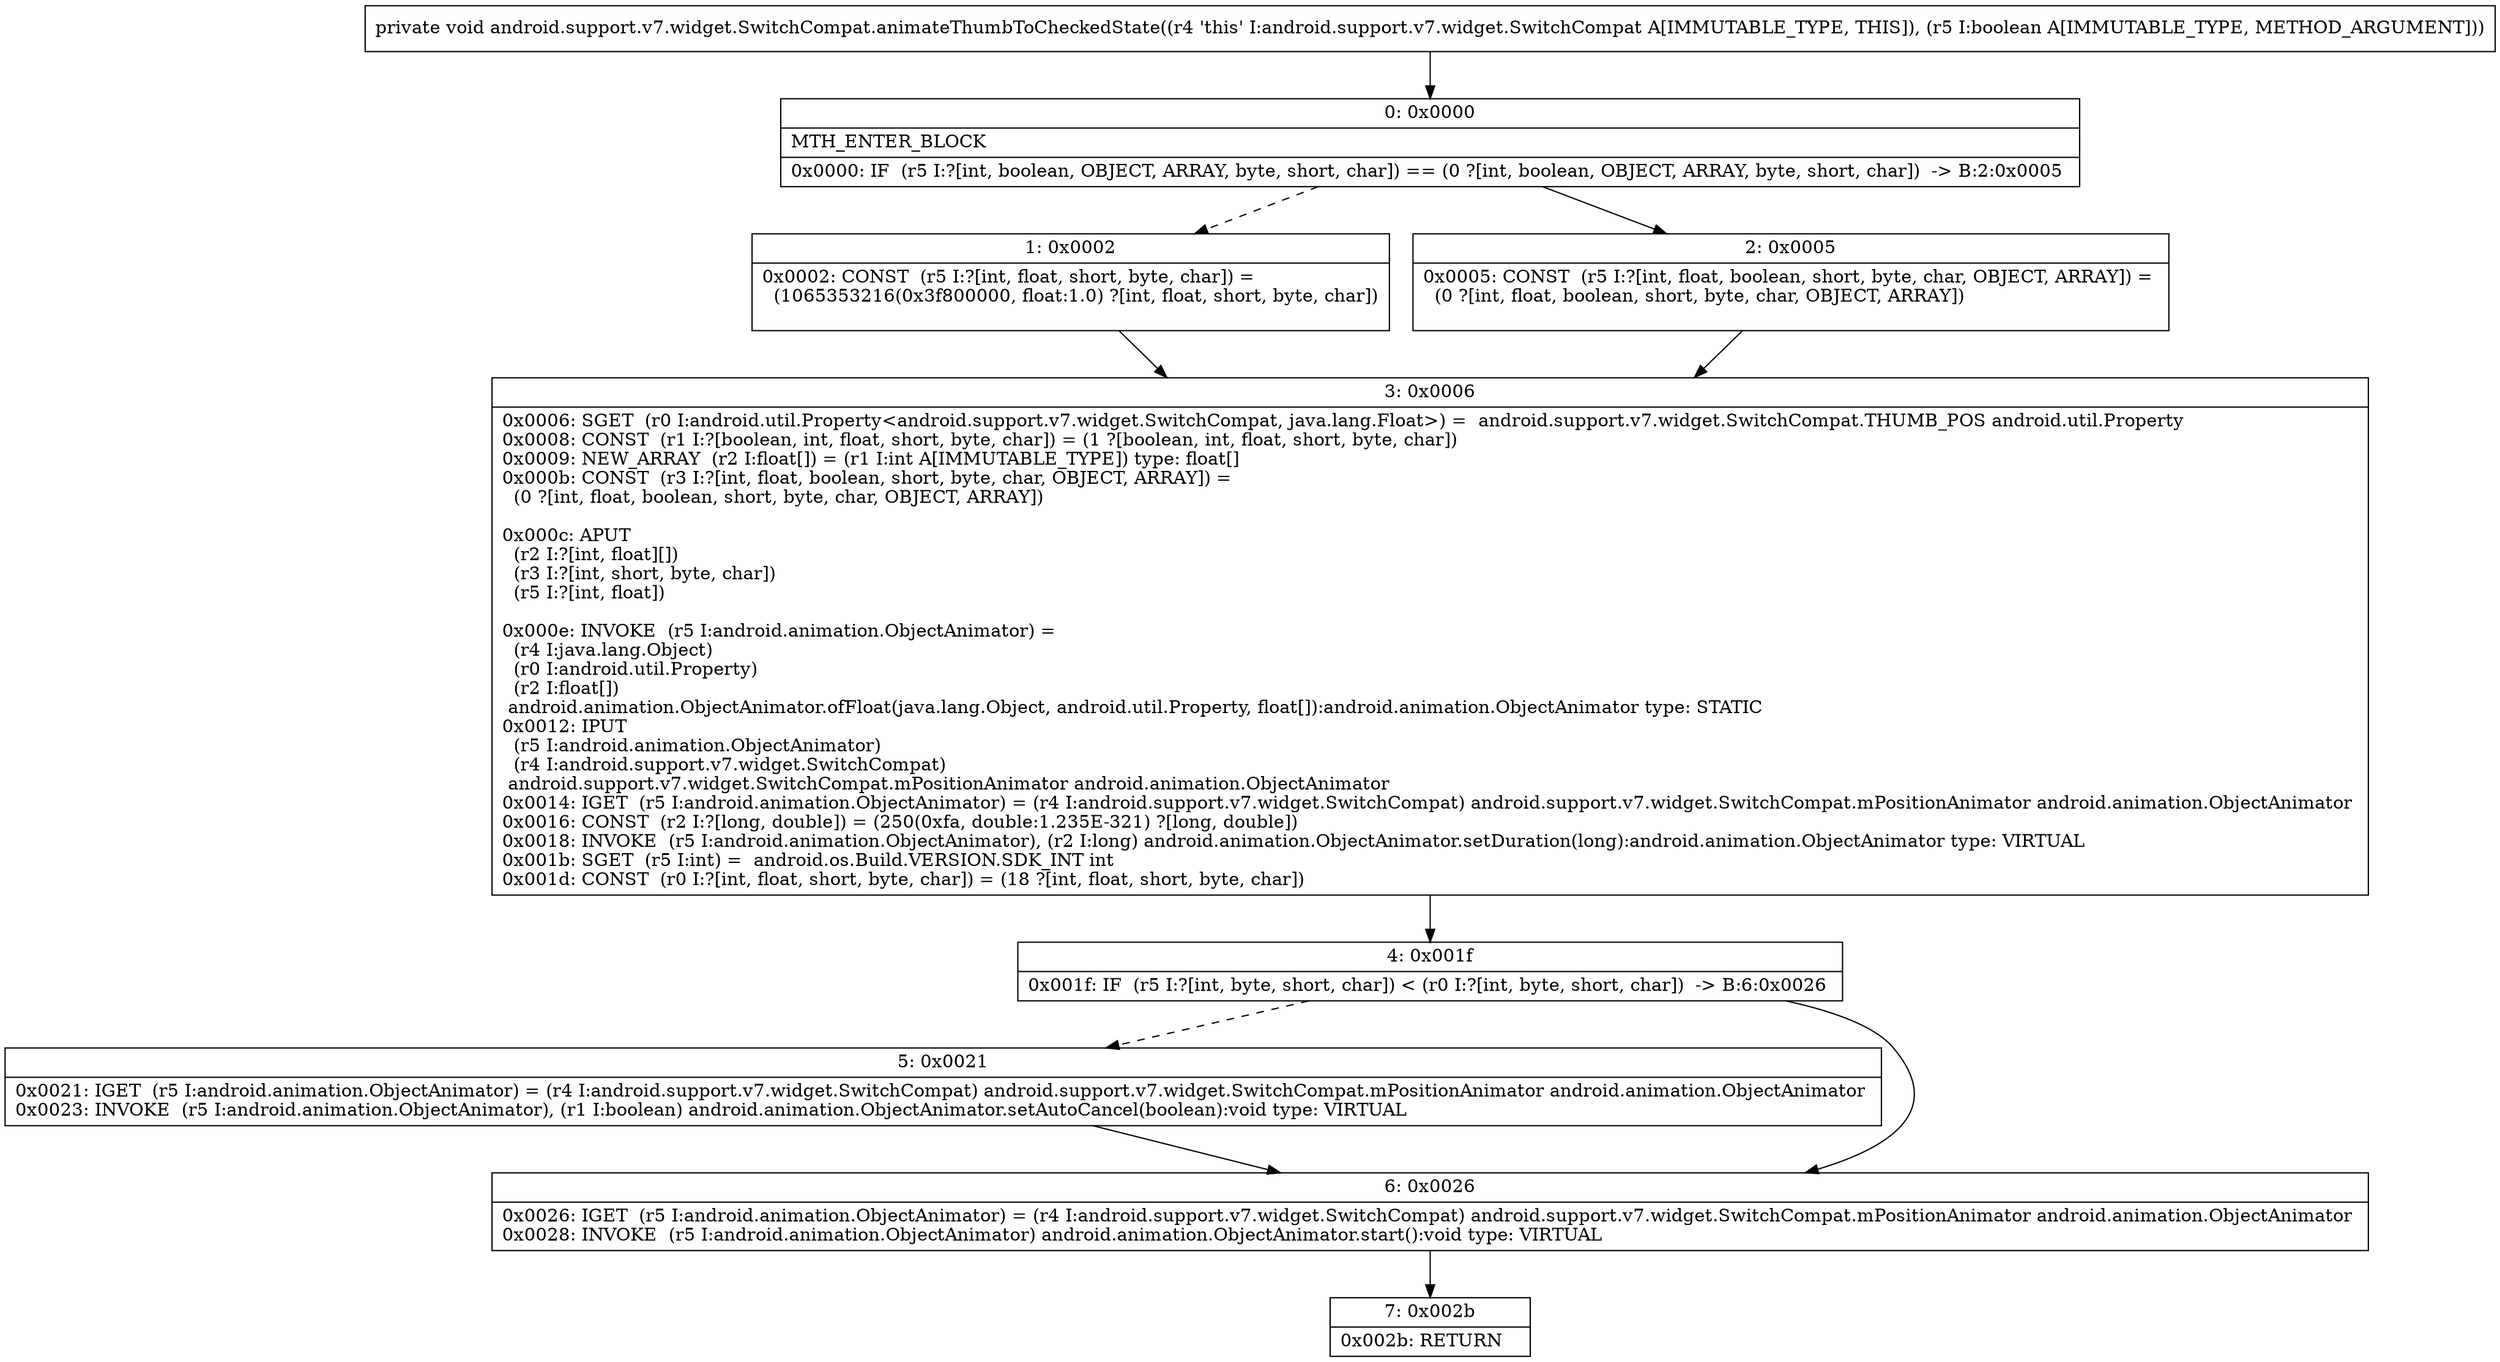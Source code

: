 digraph "CFG forandroid.support.v7.widget.SwitchCompat.animateThumbToCheckedState(Z)V" {
Node_0 [shape=record,label="{0\:\ 0x0000|MTH_ENTER_BLOCK\l|0x0000: IF  (r5 I:?[int, boolean, OBJECT, ARRAY, byte, short, char]) == (0 ?[int, boolean, OBJECT, ARRAY, byte, short, char])  \-\> B:2:0x0005 \l}"];
Node_1 [shape=record,label="{1\:\ 0x0002|0x0002: CONST  (r5 I:?[int, float, short, byte, char]) = \l  (1065353216(0x3f800000, float:1.0) ?[int, float, short, byte, char])\l \l}"];
Node_2 [shape=record,label="{2\:\ 0x0005|0x0005: CONST  (r5 I:?[int, float, boolean, short, byte, char, OBJECT, ARRAY]) = \l  (0 ?[int, float, boolean, short, byte, char, OBJECT, ARRAY])\l \l}"];
Node_3 [shape=record,label="{3\:\ 0x0006|0x0006: SGET  (r0 I:android.util.Property\<android.support.v7.widget.SwitchCompat, java.lang.Float\>) =  android.support.v7.widget.SwitchCompat.THUMB_POS android.util.Property \l0x0008: CONST  (r1 I:?[boolean, int, float, short, byte, char]) = (1 ?[boolean, int, float, short, byte, char]) \l0x0009: NEW_ARRAY  (r2 I:float[]) = (r1 I:int A[IMMUTABLE_TYPE]) type: float[] \l0x000b: CONST  (r3 I:?[int, float, boolean, short, byte, char, OBJECT, ARRAY]) = \l  (0 ?[int, float, boolean, short, byte, char, OBJECT, ARRAY])\l \l0x000c: APUT  \l  (r2 I:?[int, float][])\l  (r3 I:?[int, short, byte, char])\l  (r5 I:?[int, float])\l \l0x000e: INVOKE  (r5 I:android.animation.ObjectAnimator) = \l  (r4 I:java.lang.Object)\l  (r0 I:android.util.Property)\l  (r2 I:float[])\l android.animation.ObjectAnimator.ofFloat(java.lang.Object, android.util.Property, float[]):android.animation.ObjectAnimator type: STATIC \l0x0012: IPUT  \l  (r5 I:android.animation.ObjectAnimator)\l  (r4 I:android.support.v7.widget.SwitchCompat)\l android.support.v7.widget.SwitchCompat.mPositionAnimator android.animation.ObjectAnimator \l0x0014: IGET  (r5 I:android.animation.ObjectAnimator) = (r4 I:android.support.v7.widget.SwitchCompat) android.support.v7.widget.SwitchCompat.mPositionAnimator android.animation.ObjectAnimator \l0x0016: CONST  (r2 I:?[long, double]) = (250(0xfa, double:1.235E\-321) ?[long, double]) \l0x0018: INVOKE  (r5 I:android.animation.ObjectAnimator), (r2 I:long) android.animation.ObjectAnimator.setDuration(long):android.animation.ObjectAnimator type: VIRTUAL \l0x001b: SGET  (r5 I:int) =  android.os.Build.VERSION.SDK_INT int \l0x001d: CONST  (r0 I:?[int, float, short, byte, char]) = (18 ?[int, float, short, byte, char]) \l}"];
Node_4 [shape=record,label="{4\:\ 0x001f|0x001f: IF  (r5 I:?[int, byte, short, char]) \< (r0 I:?[int, byte, short, char])  \-\> B:6:0x0026 \l}"];
Node_5 [shape=record,label="{5\:\ 0x0021|0x0021: IGET  (r5 I:android.animation.ObjectAnimator) = (r4 I:android.support.v7.widget.SwitchCompat) android.support.v7.widget.SwitchCompat.mPositionAnimator android.animation.ObjectAnimator \l0x0023: INVOKE  (r5 I:android.animation.ObjectAnimator), (r1 I:boolean) android.animation.ObjectAnimator.setAutoCancel(boolean):void type: VIRTUAL \l}"];
Node_6 [shape=record,label="{6\:\ 0x0026|0x0026: IGET  (r5 I:android.animation.ObjectAnimator) = (r4 I:android.support.v7.widget.SwitchCompat) android.support.v7.widget.SwitchCompat.mPositionAnimator android.animation.ObjectAnimator \l0x0028: INVOKE  (r5 I:android.animation.ObjectAnimator) android.animation.ObjectAnimator.start():void type: VIRTUAL \l}"];
Node_7 [shape=record,label="{7\:\ 0x002b|0x002b: RETURN   \l}"];
MethodNode[shape=record,label="{private void android.support.v7.widget.SwitchCompat.animateThumbToCheckedState((r4 'this' I:android.support.v7.widget.SwitchCompat A[IMMUTABLE_TYPE, THIS]), (r5 I:boolean A[IMMUTABLE_TYPE, METHOD_ARGUMENT])) }"];
MethodNode -> Node_0;
Node_0 -> Node_1[style=dashed];
Node_0 -> Node_2;
Node_1 -> Node_3;
Node_2 -> Node_3;
Node_3 -> Node_4;
Node_4 -> Node_5[style=dashed];
Node_4 -> Node_6;
Node_5 -> Node_6;
Node_6 -> Node_7;
}

